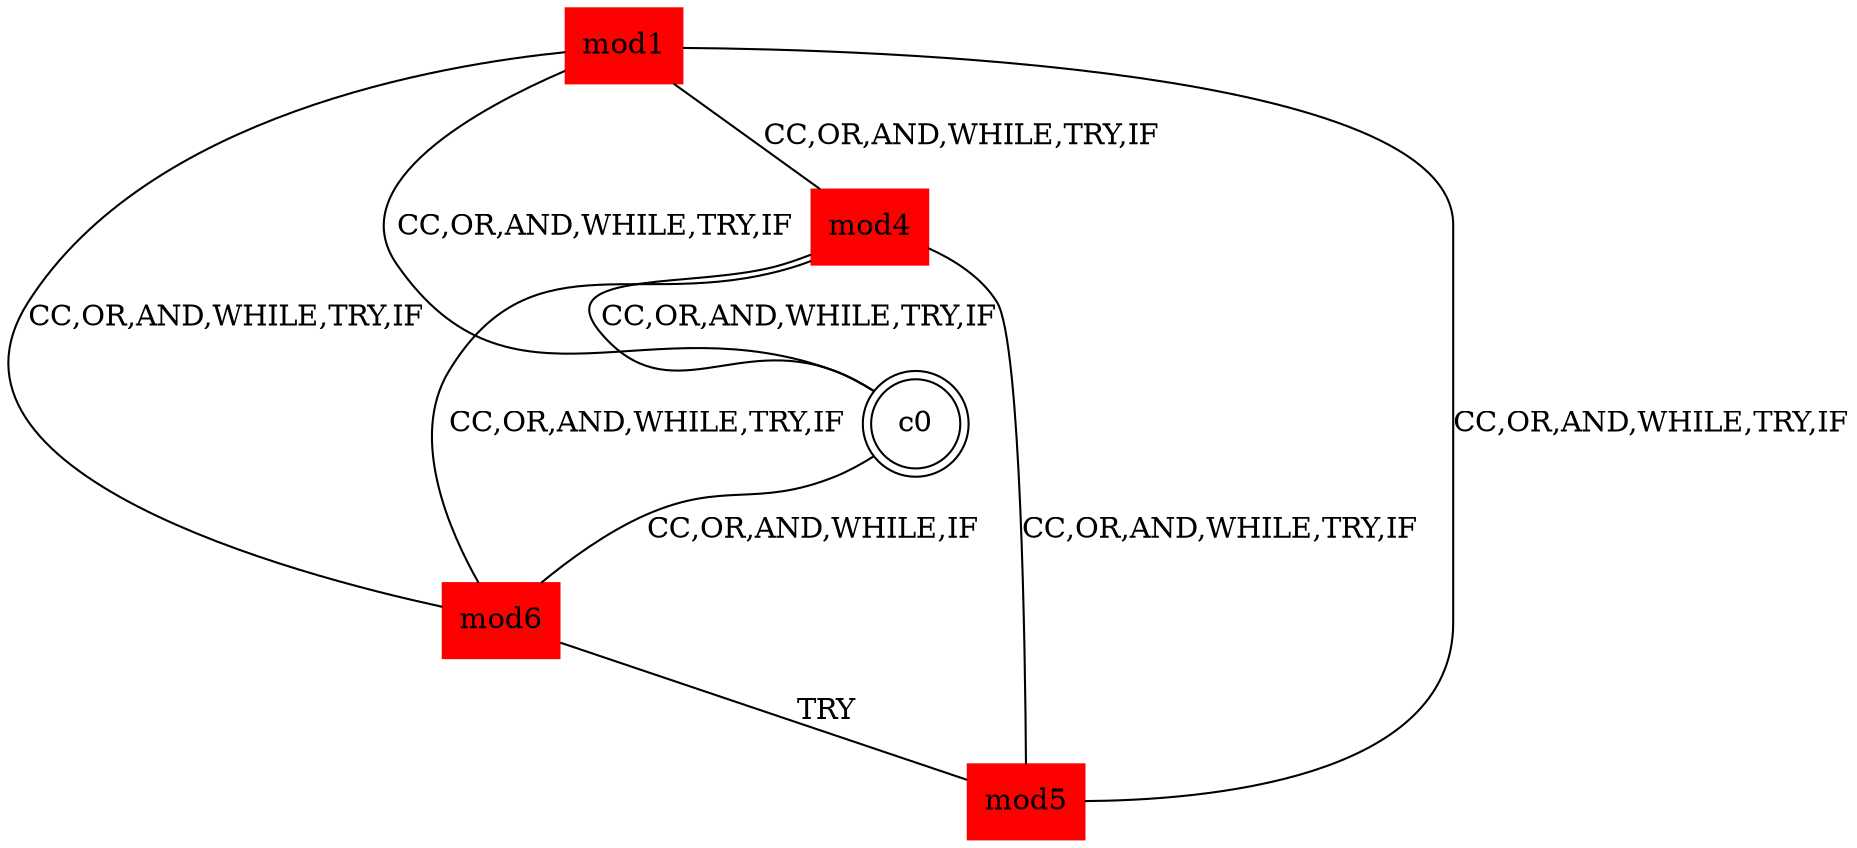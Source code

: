 graph "./test/goodExample_6Modules_Unlinked_withOneClones/output/" {
"c0" ["shape"="doublecircle"]
"mod6" ["shape"="rectangle","color"="red","style"="filled"]
"mod5" ["shape"="rectangle","color"="red","style"="filled"]
"mod1" ["shape"="rectangle","color"="red","style"="filled"]
"mod4" ["shape"="rectangle","color"="red","style"="filled"]
"c0" -- "mod6" ["label"="CC,OR,AND,WHILE,IF"]
"mod6" -- "mod5" ["label"="TRY"]
"mod1" -- "c0" ["label"="CC,OR,AND,WHILE,TRY,IF"]
"mod1" -- "mod6" ["label"="CC,OR,AND,WHILE,TRY,IF"]
"mod1" -- "mod5" ["label"="CC,OR,AND,WHILE,TRY,IF"]
"mod1" -- "mod4" ["label"="CC,OR,AND,WHILE,TRY,IF"]
"mod4" -- "c0" ["label"="CC,OR,AND,WHILE,TRY,IF"]
"mod4" -- "mod6" ["label"="CC,OR,AND,WHILE,TRY,IF"]
"mod4" -- "mod5" ["label"="CC,OR,AND,WHILE,TRY,IF"]
}